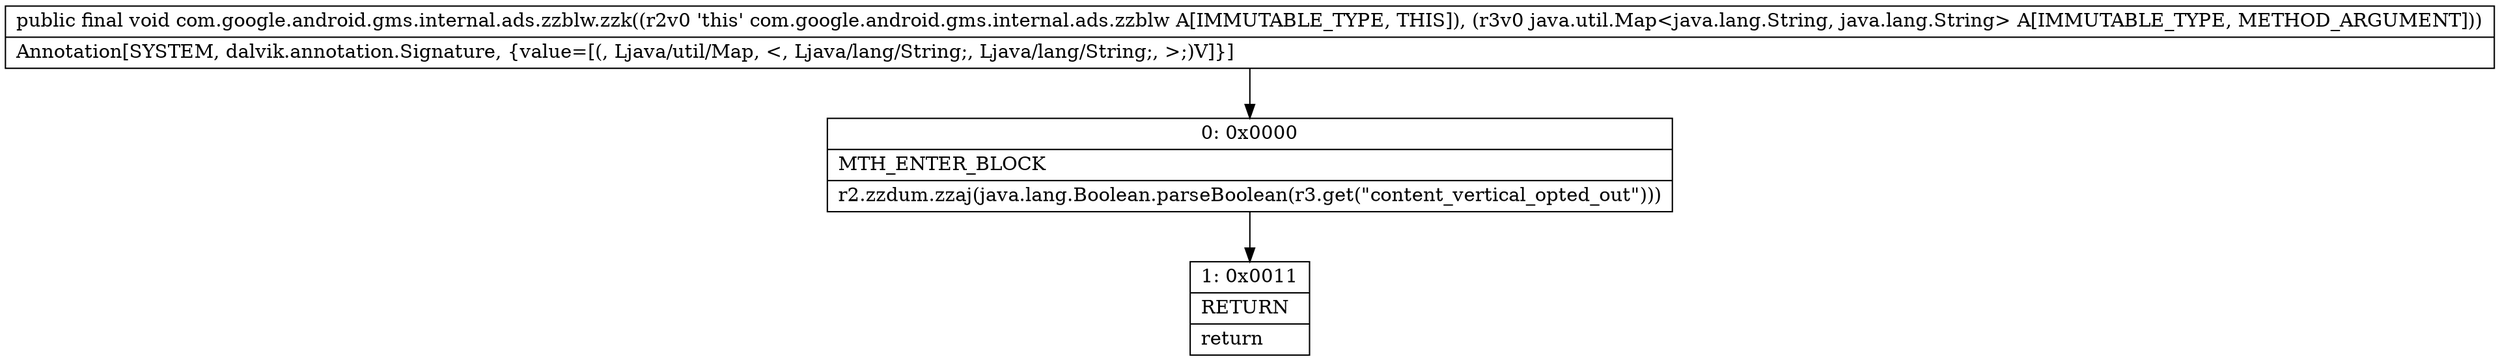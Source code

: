 digraph "CFG forcom.google.android.gms.internal.ads.zzblw.zzk(Ljava\/util\/Map;)V" {
Node_0 [shape=record,label="{0\:\ 0x0000|MTH_ENTER_BLOCK\l|r2.zzdum.zzaj(java.lang.Boolean.parseBoolean(r3.get(\"content_vertical_opted_out\")))\l}"];
Node_1 [shape=record,label="{1\:\ 0x0011|RETURN\l|return\l}"];
MethodNode[shape=record,label="{public final void com.google.android.gms.internal.ads.zzblw.zzk((r2v0 'this' com.google.android.gms.internal.ads.zzblw A[IMMUTABLE_TYPE, THIS]), (r3v0 java.util.Map\<java.lang.String, java.lang.String\> A[IMMUTABLE_TYPE, METHOD_ARGUMENT]))  | Annotation[SYSTEM, dalvik.annotation.Signature, \{value=[(, Ljava\/util\/Map, \<, Ljava\/lang\/String;, Ljava\/lang\/String;, \>;)V]\}]\l}"];
MethodNode -> Node_0;
Node_0 -> Node_1;
}

